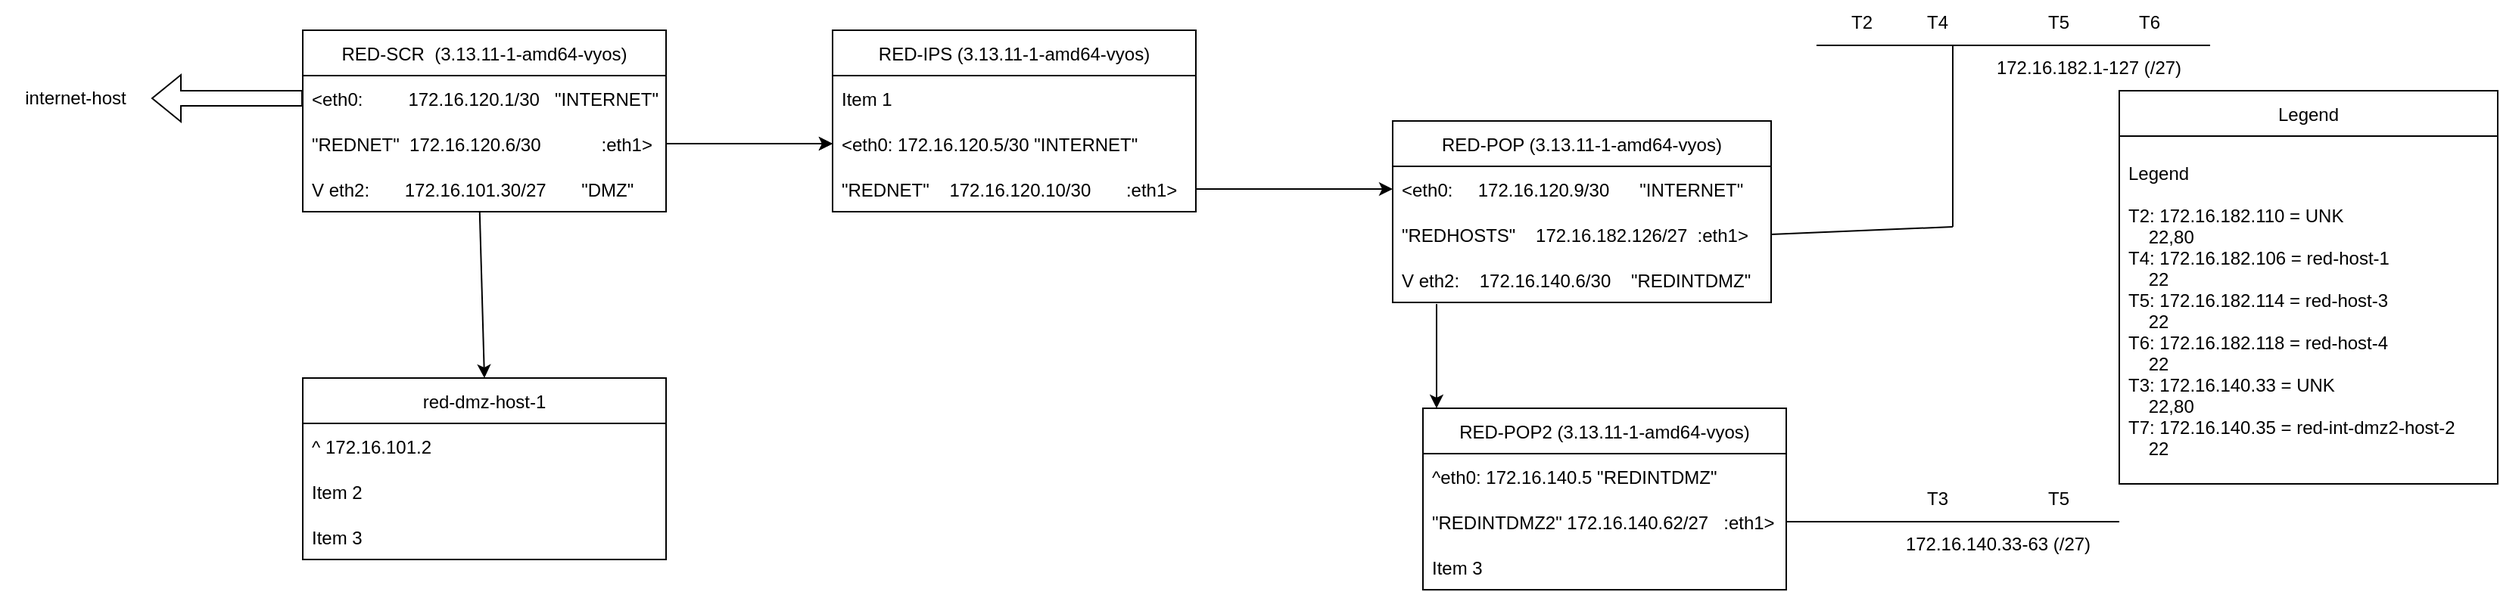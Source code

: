 <mxfile version="20.0.4" type="github"><diagram name="Page-1" id="822b0af5-4adb-64df-f703-e8dfc1f81529"><mxGraphModel dx="1125" dy="637" grid="1" gridSize="10" guides="1" tooltips="1" connect="1" arrows="1" fold="1" page="1" pageScale="1" pageWidth="1100" pageHeight="850" background="none" math="0" shadow="0"><root><mxCell id="0"/><mxCell id="1" parent="0"/><mxCell id="-WAa-EE0PmFrsdPJgt0--2" value="RED-SCR  (3.13.11-1-amd64-vyos)" style="swimlane;fontStyle=0;childLayout=stackLayout;horizontal=1;startSize=30;horizontalStack=0;resizeParent=1;resizeParentMax=0;resizeLast=0;collapsible=1;marginBottom=0;" vertex="1" parent="1"><mxGeometry x="250" y="270" width="240" height="120" as="geometry"><mxRectangle x="250" y="270" width="60" height="30" as="alternateBounds"/></mxGeometry></mxCell><mxCell id="-WAa-EE0PmFrsdPJgt0--3" value="&lt;eth0:         172.16.120.1/30   &quot;INTERNET&quot;" style="text;strokeColor=none;fillColor=none;align=left;verticalAlign=middle;spacingLeft=4;spacingRight=4;overflow=hidden;points=[[0,0.5],[1,0.5]];portConstraint=eastwest;rotatable=0;" vertex="1" parent="-WAa-EE0PmFrsdPJgt0--2"><mxGeometry y="30" width="240" height="30" as="geometry"/></mxCell><mxCell id="-WAa-EE0PmFrsdPJgt0--4" value="&quot;REDNET&quot;  172.16.120.6/30            :eth1&gt;" style="text;strokeColor=none;fillColor=none;align=left;verticalAlign=middle;spacingLeft=4;spacingRight=4;overflow=hidden;points=[[0,0.5],[1,0.5]];portConstraint=eastwest;rotatable=0;" vertex="1" parent="-WAa-EE0PmFrsdPJgt0--2"><mxGeometry y="60" width="240" height="30" as="geometry"/></mxCell><mxCell id="-WAa-EE0PmFrsdPJgt0--5" value="V eth2:       172.16.101.30/27       &quot;DMZ&quot;" style="text;strokeColor=none;fillColor=none;align=left;verticalAlign=middle;spacingLeft=4;spacingRight=4;overflow=hidden;points=[[0,0.5],[1,0.5]];portConstraint=eastwest;rotatable=0;" vertex="1" parent="-WAa-EE0PmFrsdPJgt0--2"><mxGeometry y="90" width="240" height="30" as="geometry"/></mxCell><mxCell id="-WAa-EE0PmFrsdPJgt0--6" style="edgeStyle=orthogonalEdgeStyle;rounded=0;orthogonalLoop=1;jettySize=auto;html=1;" edge="1" parent="1" source="-WAa-EE0PmFrsdPJgt0--4"><mxGeometry relative="1" as="geometry"><mxPoint x="600" y="345.0" as="targetPoint"/></mxGeometry></mxCell><mxCell id="-WAa-EE0PmFrsdPJgt0--7" value="RED-IPS (3.13.11-1-amd64-vyos)" style="swimlane;fontStyle=0;childLayout=stackLayout;horizontal=1;startSize=30;horizontalStack=0;resizeParent=1;resizeParentMax=0;resizeLast=0;collapsible=1;marginBottom=0;" vertex="1" parent="1"><mxGeometry x="600" y="270" width="240" height="120" as="geometry"/></mxCell><mxCell id="-WAa-EE0PmFrsdPJgt0--8" value="Item 1" style="text;strokeColor=none;fillColor=none;align=left;verticalAlign=middle;spacingLeft=4;spacingRight=4;overflow=hidden;points=[[0,0.5],[1,0.5]];portConstraint=eastwest;rotatable=0;" vertex="1" parent="-WAa-EE0PmFrsdPJgt0--7"><mxGeometry y="30" width="240" height="30" as="geometry"/></mxCell><mxCell id="-WAa-EE0PmFrsdPJgt0--9" value="&lt;eth0: 172.16.120.5/30 &quot;INTERNET&quot;" style="text;strokeColor=none;fillColor=none;align=left;verticalAlign=middle;spacingLeft=4;spacingRight=4;overflow=hidden;points=[[0,0.5],[1,0.5]];portConstraint=eastwest;rotatable=0;" vertex="1" parent="-WAa-EE0PmFrsdPJgt0--7"><mxGeometry y="60" width="240" height="30" as="geometry"/></mxCell><mxCell id="-WAa-EE0PmFrsdPJgt0--10" value="&quot;REDNET&quot;    172.16.120.10/30       :eth1&gt;" style="text;strokeColor=none;fillColor=none;align=left;verticalAlign=middle;spacingLeft=4;spacingRight=4;overflow=hidden;points=[[0,0.5],[1,0.5]];portConstraint=eastwest;rotatable=0;" vertex="1" parent="-WAa-EE0PmFrsdPJgt0--7"><mxGeometry y="90" width="240" height="30" as="geometry"/></mxCell><mxCell id="-WAa-EE0PmFrsdPJgt0--11" value="red-dmz-host-1" style="swimlane;fontStyle=0;childLayout=stackLayout;horizontal=1;startSize=30;horizontalStack=0;resizeParent=1;resizeParentMax=0;resizeLast=0;collapsible=1;marginBottom=0;" vertex="1" parent="1"><mxGeometry x="250" y="500" width="240" height="120" as="geometry"/></mxCell><mxCell id="-WAa-EE0PmFrsdPJgt0--12" value="^ 172.16.101.2" style="text;strokeColor=none;fillColor=none;align=left;verticalAlign=middle;spacingLeft=4;spacingRight=4;overflow=hidden;points=[[0,0.5],[1,0.5]];portConstraint=eastwest;rotatable=0;" vertex="1" parent="-WAa-EE0PmFrsdPJgt0--11"><mxGeometry y="30" width="240" height="30" as="geometry"/></mxCell><mxCell id="-WAa-EE0PmFrsdPJgt0--13" value="Item 2" style="text;strokeColor=none;fillColor=none;align=left;verticalAlign=middle;spacingLeft=4;spacingRight=4;overflow=hidden;points=[[0,0.5],[1,0.5]];portConstraint=eastwest;rotatable=0;" vertex="1" parent="-WAa-EE0PmFrsdPJgt0--11"><mxGeometry y="60" width="240" height="30" as="geometry"/></mxCell><mxCell id="-WAa-EE0PmFrsdPJgt0--14" value="Item 3" style="text;strokeColor=none;fillColor=none;align=left;verticalAlign=middle;spacingLeft=4;spacingRight=4;overflow=hidden;points=[[0,0.5],[1,0.5]];portConstraint=eastwest;rotatable=0;" vertex="1" parent="-WAa-EE0PmFrsdPJgt0--11"><mxGeometry y="90" width="240" height="30" as="geometry"/></mxCell><mxCell id="-WAa-EE0PmFrsdPJgt0--17" style="edgeStyle=orthogonalEdgeStyle;rounded=0;orthogonalLoop=1;jettySize=auto;html=1;" edge="1" parent="1" source="-WAa-EE0PmFrsdPJgt0--4"><mxGeometry relative="1" as="geometry"><mxPoint x="600" y="345.0" as="targetPoint"/><mxPoint x="480" y="345.0" as="sourcePoint"/><Array as="points"><mxPoint x="430" y="345"/></Array></mxGeometry></mxCell><mxCell id="-WAa-EE0PmFrsdPJgt0--19" value="" style="endArrow=classic;html=1;rounded=0;exitX=0.487;exitY=1.008;exitDx=0;exitDy=0;exitPerimeter=0;entryX=0.5;entryY=0;entryDx=0;entryDy=0;" edge="1" parent="1" source="-WAa-EE0PmFrsdPJgt0--5" target="-WAa-EE0PmFrsdPJgt0--11"><mxGeometry width="50" height="50" relative="1" as="geometry"><mxPoint x="350" y="470" as="sourcePoint"/><mxPoint x="400" y="420" as="targetPoint"/></mxGeometry></mxCell><mxCell id="-WAa-EE0PmFrsdPJgt0--21" value="RED-POP (3.13.11-1-amd64-vyos)" style="swimlane;fontStyle=0;childLayout=stackLayout;horizontal=1;startSize=30;horizontalStack=0;resizeParent=1;resizeParentMax=0;resizeLast=0;collapsible=1;marginBottom=0;" vertex="1" parent="1"><mxGeometry x="970" y="330" width="250" height="120" as="geometry"/></mxCell><mxCell id="-WAa-EE0PmFrsdPJgt0--22" value="&lt;eth0:     172.16.120.9/30      &quot;INTERNET&quot;" style="text;strokeColor=none;fillColor=none;align=left;verticalAlign=middle;spacingLeft=4;spacingRight=4;overflow=hidden;points=[[0,0.5],[1,0.5]];portConstraint=eastwest;rotatable=0;" vertex="1" parent="-WAa-EE0PmFrsdPJgt0--21"><mxGeometry y="30" width="250" height="30" as="geometry"/></mxCell><mxCell id="-WAa-EE0PmFrsdPJgt0--23" value="&quot;REDHOSTS&quot;    172.16.182.126/27  :eth1&gt;" style="text;strokeColor=none;fillColor=none;align=left;verticalAlign=middle;spacingLeft=4;spacingRight=4;overflow=hidden;points=[[0,0.5],[1,0.5]];portConstraint=eastwest;rotatable=0;" vertex="1" parent="-WAa-EE0PmFrsdPJgt0--21"><mxGeometry y="60" width="250" height="30" as="geometry"/></mxCell><mxCell id="-WAa-EE0PmFrsdPJgt0--24" value="V eth2:    172.16.140.6/30    &quot;REDINTDMZ&quot;" style="text;strokeColor=none;fillColor=none;align=left;verticalAlign=middle;spacingLeft=4;spacingRight=4;overflow=hidden;points=[[0,0.5],[1,0.5]];portConstraint=eastwest;rotatable=0;" vertex="1" parent="-WAa-EE0PmFrsdPJgt0--21"><mxGeometry y="90" width="250" height="30" as="geometry"/></mxCell><mxCell id="-WAa-EE0PmFrsdPJgt0--26" value="" style="endArrow=classic;html=1;rounded=0;exitX=1;exitY=0.5;exitDx=0;exitDy=0;entryX=0;entryY=0.5;entryDx=0;entryDy=0;" edge="1" parent="1" source="-WAa-EE0PmFrsdPJgt0--10" target="-WAa-EE0PmFrsdPJgt0--22"><mxGeometry width="50" height="50" relative="1" as="geometry"><mxPoint x="870" y="370" as="sourcePoint"/><mxPoint x="920" y="320" as="targetPoint"/></mxGeometry></mxCell><mxCell id="-WAa-EE0PmFrsdPJgt0--30" value="" style="endArrow=classic;html=1;rounded=0;exitX=0.116;exitY=1.033;exitDx=0;exitDy=0;exitPerimeter=0;" edge="1" parent="1" source="-WAa-EE0PmFrsdPJgt0--24"><mxGeometry width="50" height="50" relative="1" as="geometry"><mxPoint x="1070" y="570" as="sourcePoint"/><mxPoint x="999" y="520" as="targetPoint"/></mxGeometry></mxCell><mxCell id="-WAa-EE0PmFrsdPJgt0--32" value="RED-POP2 (3.13.11-1-amd64-vyos)" style="swimlane;fontStyle=0;childLayout=stackLayout;horizontal=1;startSize=30;horizontalStack=0;resizeParent=1;resizeParentMax=0;resizeLast=0;collapsible=1;marginBottom=0;" vertex="1" parent="1"><mxGeometry x="990" y="520" width="240" height="120" as="geometry"/></mxCell><mxCell id="-WAa-EE0PmFrsdPJgt0--33" value="^eth0: 172.16.140.5 &quot;REDINTDMZ&quot;" style="text;strokeColor=none;fillColor=none;align=left;verticalAlign=middle;spacingLeft=4;spacingRight=4;overflow=hidden;points=[[0,0.5],[1,0.5]];portConstraint=eastwest;rotatable=0;" vertex="1" parent="-WAa-EE0PmFrsdPJgt0--32"><mxGeometry y="30" width="240" height="30" as="geometry"/></mxCell><mxCell id="-WAa-EE0PmFrsdPJgt0--34" value="&quot;REDINTDMZ2&quot; 172.16.140.62/27   :eth1&gt;" style="text;strokeColor=none;fillColor=none;align=left;verticalAlign=middle;spacingLeft=4;spacingRight=4;overflow=hidden;points=[[0,0.5],[1,0.5]];portConstraint=eastwest;rotatable=0;" vertex="1" parent="-WAa-EE0PmFrsdPJgt0--32"><mxGeometry y="60" width="240" height="30" as="geometry"/></mxCell><mxCell id="-WAa-EE0PmFrsdPJgt0--35" value="Item 3" style="text;strokeColor=none;fillColor=none;align=left;verticalAlign=middle;spacingLeft=4;spacingRight=4;overflow=hidden;points=[[0,0.5],[1,0.5]];portConstraint=eastwest;rotatable=0;" vertex="1" parent="-WAa-EE0PmFrsdPJgt0--32"><mxGeometry y="90" width="240" height="30" as="geometry"/></mxCell><mxCell id="-WAa-EE0PmFrsdPJgt0--40" value="" style="endArrow=none;html=1;rounded=0;exitX=1;exitY=0.5;exitDx=0;exitDy=0;" edge="1" parent="1" source="-WAa-EE0PmFrsdPJgt0--23"><mxGeometry width="50" height="50" relative="1" as="geometry"><mxPoint x="1360" y="370" as="sourcePoint"/><mxPoint x="1340" y="400" as="targetPoint"/></mxGeometry></mxCell><mxCell id="-WAa-EE0PmFrsdPJgt0--41" value="" style="endArrow=none;html=1;rounded=0;" edge="1" parent="1"><mxGeometry width="50" height="50" relative="1" as="geometry"><mxPoint x="1340" y="400" as="sourcePoint"/><mxPoint x="1340" y="280" as="targetPoint"/></mxGeometry></mxCell><mxCell id="-WAa-EE0PmFrsdPJgt0--42" value="" style="endArrow=none;html=1;rounded=0;" edge="1" parent="1"><mxGeometry width="50" height="50" relative="1" as="geometry"><mxPoint x="1250" y="280" as="sourcePoint"/><mxPoint x="1510" y="280" as="targetPoint"/></mxGeometry></mxCell><mxCell id="-WAa-EE0PmFrsdPJgt0--43" value="T2" style="text;html=1;strokeColor=none;fillColor=none;align=center;verticalAlign=middle;whiteSpace=wrap;rounded=0;" vertex="1" parent="1"><mxGeometry x="1250" y="250" width="60" height="30" as="geometry"/></mxCell><mxCell id="-WAa-EE0PmFrsdPJgt0--44" value="T4" style="text;html=1;strokeColor=none;fillColor=none;align=center;verticalAlign=middle;whiteSpace=wrap;rounded=0;" vertex="1" parent="1"><mxGeometry x="1300" y="250" width="60" height="30" as="geometry"/></mxCell><mxCell id="-WAa-EE0PmFrsdPJgt0--45" value="T5" style="text;html=1;strokeColor=none;fillColor=none;align=center;verticalAlign=middle;whiteSpace=wrap;rounded=0;" vertex="1" parent="1"><mxGeometry x="1380" y="250" width="60" height="30" as="geometry"/></mxCell><mxCell id="-WAa-EE0PmFrsdPJgt0--46" value="T6" style="text;html=1;strokeColor=none;fillColor=none;align=center;verticalAlign=middle;whiteSpace=wrap;rounded=0;" vertex="1" parent="1"><mxGeometry x="1440" y="250" width="60" height="30" as="geometry"/></mxCell><mxCell id="-WAa-EE0PmFrsdPJgt0--47" value="172.16.182.1-127 (/27)" style="text;html=1;strokeColor=none;fillColor=none;align=center;verticalAlign=middle;whiteSpace=wrap;rounded=0;" vertex="1" parent="1"><mxGeometry x="1290" y="280" width="280" height="30" as="geometry"/></mxCell><mxCell id="-WAa-EE0PmFrsdPJgt0--56" value="Legend" style="swimlane;fontStyle=0;childLayout=stackLayout;horizontal=1;startSize=30;horizontalStack=0;resizeParent=1;resizeParentMax=0;resizeLast=0;collapsible=1;marginBottom=0;" vertex="1" parent="1"><mxGeometry x="1450" y="310" width="250" height="260" as="geometry"/></mxCell><mxCell id="-WAa-EE0PmFrsdPJgt0--57" value="Legend&#xA;&#xA;T2: 172.16.182.110 = UNK&#xA;    22,80&#xA;T4: 172.16.182.106 = red-host-1&#xA;    22&#xA;T5:&#9;&#9;&#9;172.16.182.114 = red-host-3&#xA;    22&#xA;T6:&#9;&#9;&#9;172.16.182.118 = red-host-4&#xA;    22&#xA;T3: 172.16.140.33 = UNK&#xA;&#9;&#9;    22,80&#xA;T7: 172.16.140.35 = red-int-dmz2-host-2 &#xA;    22" style="text;strokeColor=none;fillColor=none;align=left;verticalAlign=middle;spacingLeft=4;spacingRight=4;overflow=hidden;points=[[0,0.5],[1,0.5]];portConstraint=eastwest;rotatable=0;" vertex="1" parent="-WAa-EE0PmFrsdPJgt0--56"><mxGeometry y="30" width="250" height="230" as="geometry"/></mxCell><mxCell id="-WAa-EE0PmFrsdPJgt0--60" value="" style="endArrow=none;html=1;rounded=0;exitX=1;exitY=0.5;exitDx=0;exitDy=0;" edge="1" parent="1" source="-WAa-EE0PmFrsdPJgt0--34"><mxGeometry width="50" height="50" relative="1" as="geometry"><mxPoint x="1290" y="640" as="sourcePoint"/><mxPoint x="1450" y="595" as="targetPoint"/></mxGeometry></mxCell><mxCell id="-WAa-EE0PmFrsdPJgt0--61" value="T3" style="text;html=1;strokeColor=none;fillColor=none;align=center;verticalAlign=middle;whiteSpace=wrap;rounded=0;" vertex="1" parent="1"><mxGeometry x="1300" y="565" width="60" height="30" as="geometry"/></mxCell><mxCell id="-WAa-EE0PmFrsdPJgt0--62" value="T5" style="text;html=1;strokeColor=none;fillColor=none;align=center;verticalAlign=middle;whiteSpace=wrap;rounded=0;" vertex="1" parent="1"><mxGeometry x="1380" y="565" width="60" height="30" as="geometry"/></mxCell><mxCell id="-WAa-EE0PmFrsdPJgt0--63" value="172.16.140.33-63 (/27)" style="text;html=1;strokeColor=none;fillColor=none;align=center;verticalAlign=middle;whiteSpace=wrap;rounded=0;" vertex="1" parent="1"><mxGeometry x="1240" y="595" width="260" height="30" as="geometry"/></mxCell><mxCell id="-WAa-EE0PmFrsdPJgt0--69" value="" style="shape=flexArrow;endArrow=classic;html=1;rounded=0;exitX=0;exitY=0.5;exitDx=0;exitDy=0;" edge="1" parent="1" source="-WAa-EE0PmFrsdPJgt0--3"><mxGeometry width="50" height="50" relative="1" as="geometry"><mxPoint x="220" y="340" as="sourcePoint"/><mxPoint x="150" y="315" as="targetPoint"/></mxGeometry></mxCell><mxCell id="-WAa-EE0PmFrsdPJgt0--70" value="internet-host" style="text;html=1;strokeColor=none;fillColor=none;align=center;verticalAlign=middle;whiteSpace=wrap;rounded=0;" vertex="1" parent="1"><mxGeometry x="50" y="300" width="100" height="30" as="geometry"/></mxCell></root></mxGraphModel></diagram></mxfile>